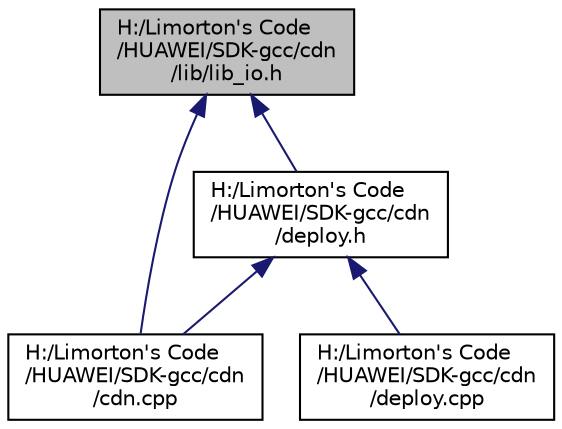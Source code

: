 digraph "H:/Limorton&apos;s Code/HUAWEI/SDK-gcc/cdn/lib/lib_io.h"
{
  edge [fontname="Helvetica",fontsize="10",labelfontname="Helvetica",labelfontsize="10"];
  node [fontname="Helvetica",fontsize="10",shape=record];
  Node1 [label="H:/Limorton's Code\l/HUAWEI/SDK-gcc/cdn\l/lib/lib_io.h",height=0.2,width=0.4,color="black", fillcolor="grey75", style="filled", fontcolor="black"];
  Node1 -> Node2 [dir="back",color="midnightblue",fontsize="10",style="solid",fontname="Helvetica"];
  Node2 [label="H:/Limorton's Code\l/HUAWEI/SDK-gcc/cdn\l/deploy.h",height=0.2,width=0.4,color="black", fillcolor="white", style="filled",URL="$_s_d_k-gcc_2cdn_2deploy_8h.html"];
  Node2 -> Node3 [dir="back",color="midnightblue",fontsize="10",style="solid",fontname="Helvetica"];
  Node3 [label="H:/Limorton's Code\l/HUAWEI/SDK-gcc/cdn\l/cdn.cpp",height=0.2,width=0.4,color="black", fillcolor="white", style="filled",URL="$cdn_8cpp.html"];
  Node2 -> Node4 [dir="back",color="midnightblue",fontsize="10",style="solid",fontname="Helvetica"];
  Node4 [label="H:/Limorton's Code\l/HUAWEI/SDK-gcc/cdn\l/deploy.cpp",height=0.2,width=0.4,color="black", fillcolor="white", style="filled",URL="$_s_d_k-gcc_2cdn_2deploy_8cpp.html"];
  Node1 -> Node3 [dir="back",color="midnightblue",fontsize="10",style="solid",fontname="Helvetica"];
}
